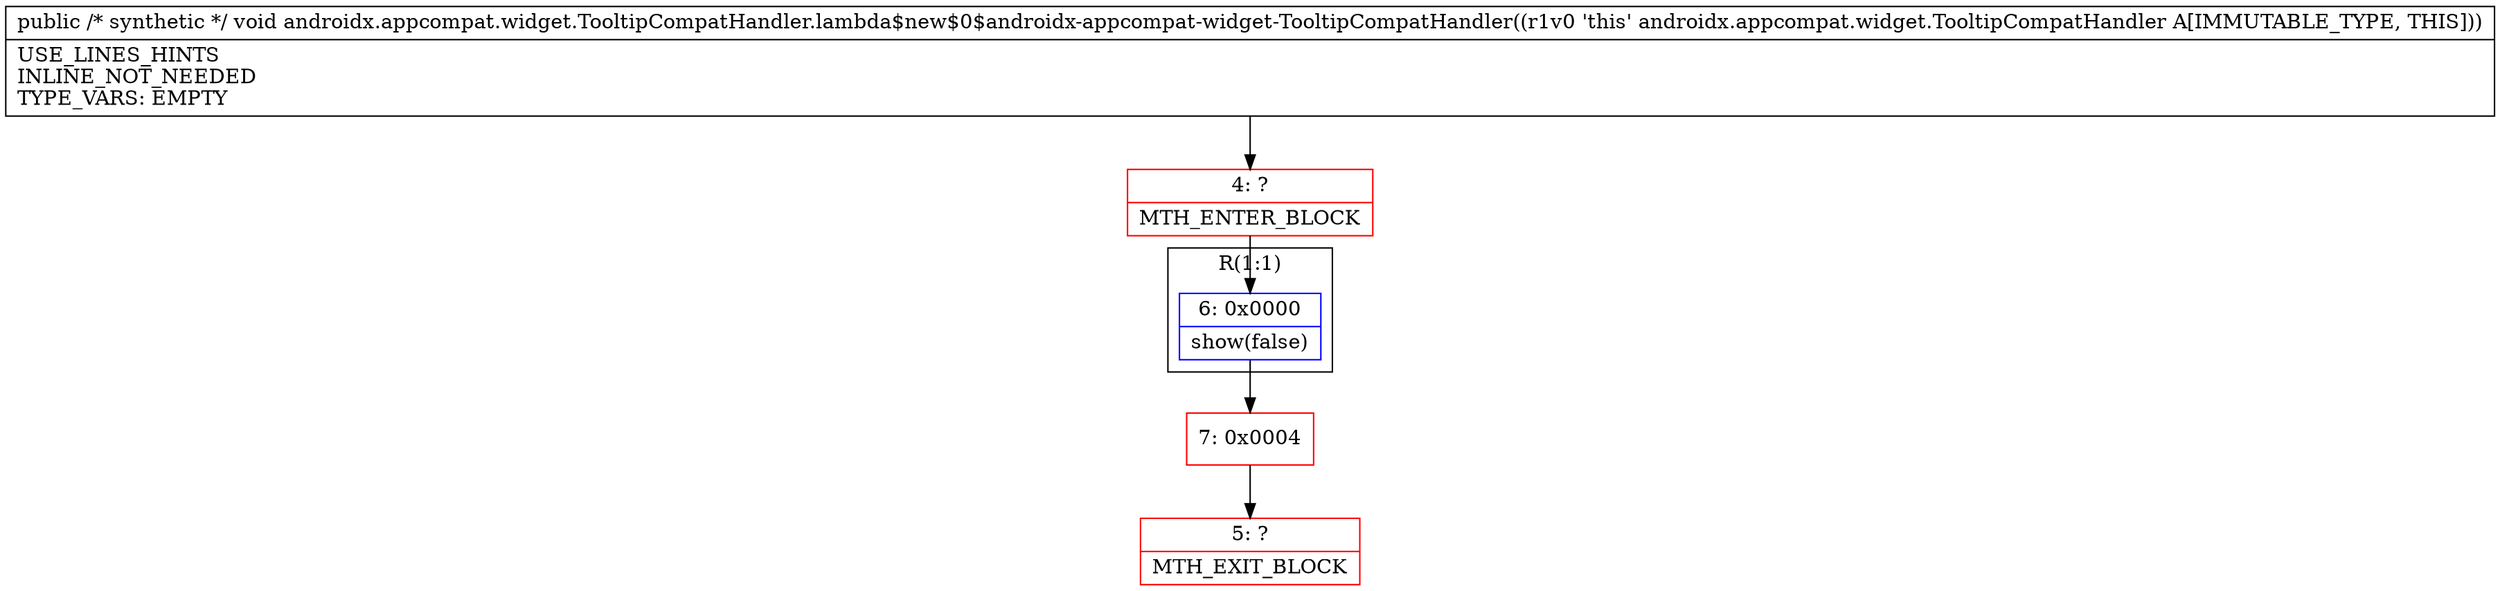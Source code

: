 digraph "CFG forandroidx.appcompat.widget.TooltipCompatHandler.lambda$new$0$androidx\-appcompat\-widget\-TooltipCompatHandler()V" {
subgraph cluster_Region_174121955 {
label = "R(1:1)";
node [shape=record,color=blue];
Node_6 [shape=record,label="{6\:\ 0x0000|show(false)\l}"];
}
Node_4 [shape=record,color=red,label="{4\:\ ?|MTH_ENTER_BLOCK\l}"];
Node_7 [shape=record,color=red,label="{7\:\ 0x0004}"];
Node_5 [shape=record,color=red,label="{5\:\ ?|MTH_EXIT_BLOCK\l}"];
MethodNode[shape=record,label="{public \/* synthetic *\/ void androidx.appcompat.widget.TooltipCompatHandler.lambda$new$0$androidx\-appcompat\-widget\-TooltipCompatHandler((r1v0 'this' androidx.appcompat.widget.TooltipCompatHandler A[IMMUTABLE_TYPE, THIS]))  | USE_LINES_HINTS\lINLINE_NOT_NEEDED\lTYPE_VARS: EMPTY\l}"];
MethodNode -> Node_4;Node_6 -> Node_7;
Node_4 -> Node_6;
Node_7 -> Node_5;
}

